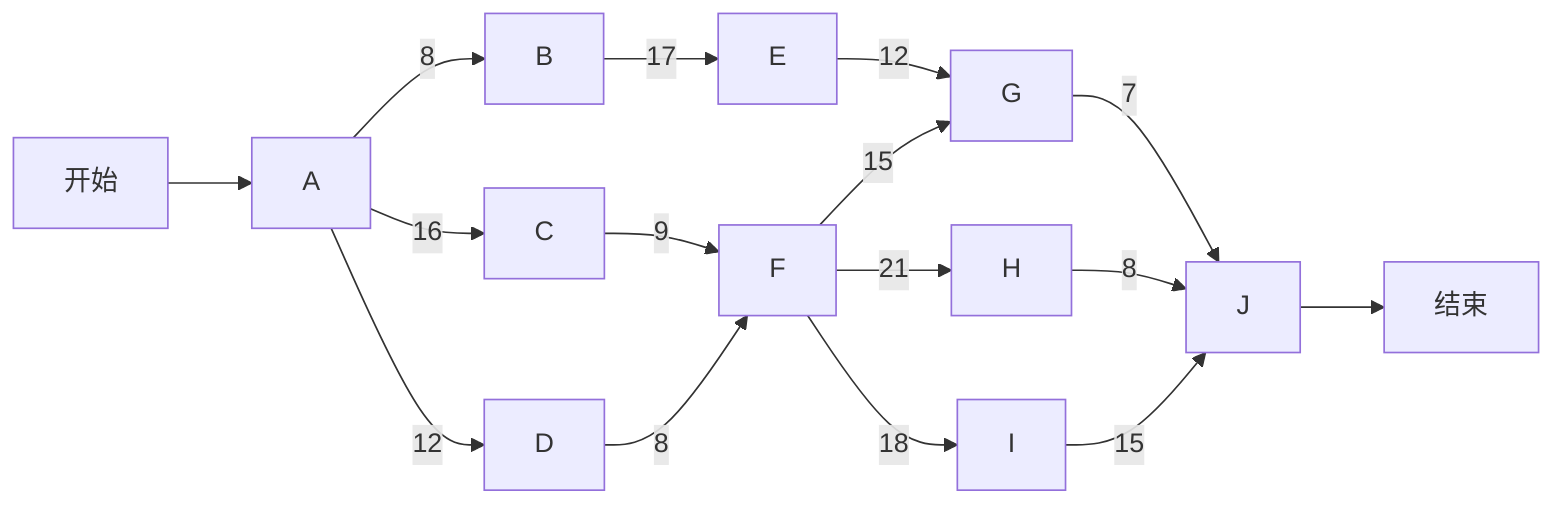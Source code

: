 graph LR
    Start[开始] --> A
    A --> |8| B
    A --> |16| C
    A --> |12| D
    B --> |17| E
    C --> |9| F
    D --> |8| F
    E --> |12| G
    F --> |15| G
    F --> |21| H
    F --> |18| I
    G --> |7| J
    H --> |8| J
    I --> |15| J
    J --> End[结束]